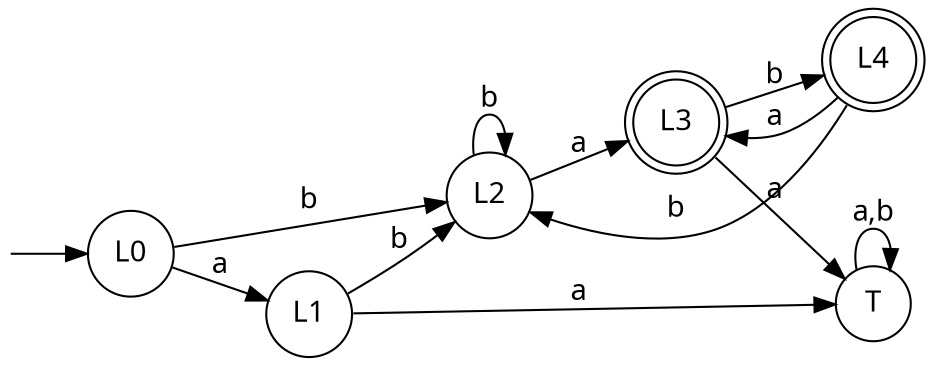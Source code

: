 digraph ej04_m1 {
	dpi=300
    rankdir=LR
	fontname="Ubuntu Mono"
	node [fontname="Ubuntu Mono", width=0.5]
	edge [fontname="Ubuntu Mono"]
	node [shape=doublecircle]; L3 L4
	node [shape=circle]
	start [label="", shape=none, width=0, height=0]
	start -> L0
	L0 -> L1 [label="a"]
	L0 -> L2 [label="b"]
	L1 -> L2 [label="b"]
	L1 -> T [label="a"]
	L2 -> L3 [label="a"]
	L2 -> L2 [label="b"]
	L3 -> T [label="a"]
	L3 -> L4 [label="b"]
	L4 -> L3 [label="a", constraint=false]
	L4 -> L2 [label="b", constraint=false]
	T -> T [label="a,b"]
}
